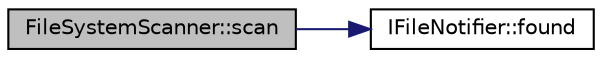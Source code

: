 digraph "FileSystemScanner::scan"
{
 // LATEX_PDF_SIZE
  edge [fontname="Helvetica",fontsize="10",labelfontname="Helvetica",labelfontsize="10"];
  node [fontname="Helvetica",fontsize="10",shape=record];
  rankdir="LR";
  Node1 [label="FileSystemScanner::scan",height=0.2,width=0.4,color="black", fillcolor="grey75", style="filled", fontcolor="black",tooltip=" "];
  Node1 -> Node2 [color="midnightblue",fontsize="10",style="solid",fontname="Helvetica"];
  Node2 [label="IFileNotifier::found",height=0.2,width=0.4,color="black", fillcolor="white", style="filled",URL="$struct_i_file_notifier.html#a4f40ee1f479a28e7dd1df37f8e6de95b",tooltip=" "];
}
